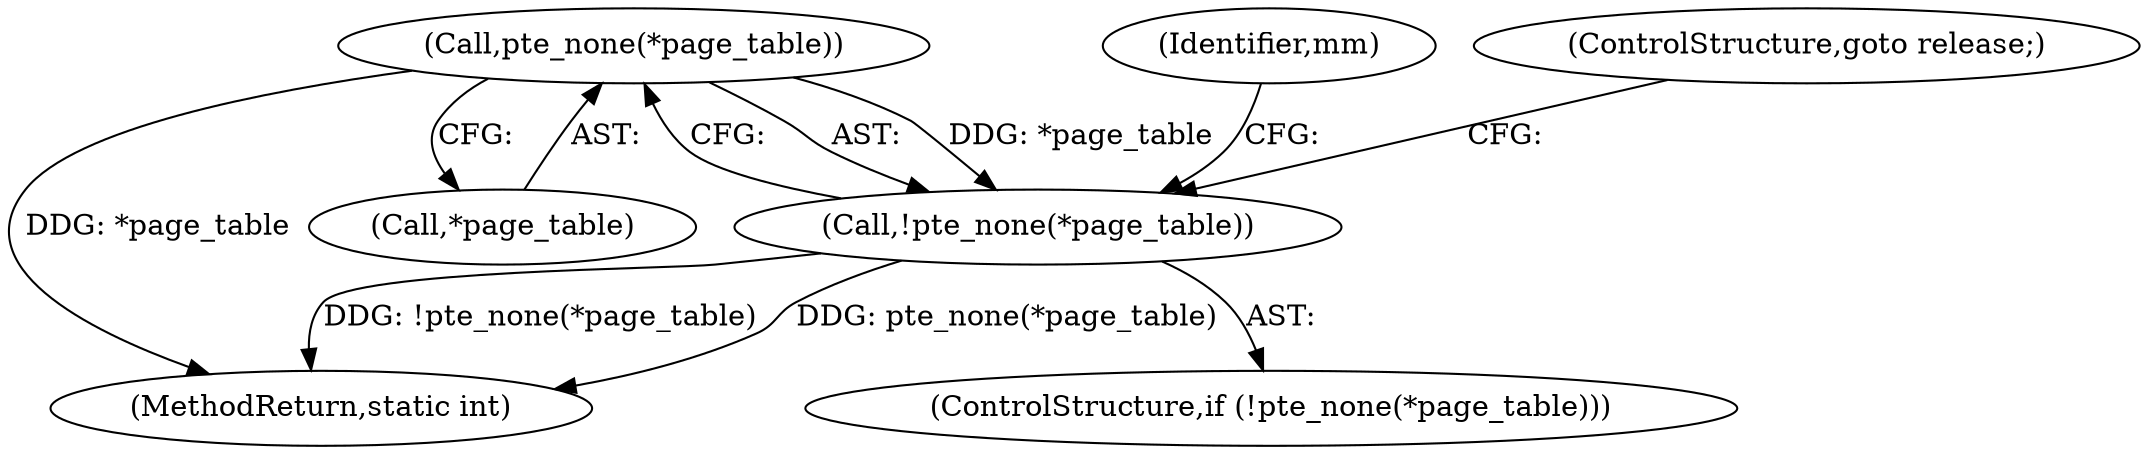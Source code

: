 digraph "0_linux_6b7339f4c31ad69c8e9c0b2859276e22cf72176d@pointer" {
"1000222" [label="(Call,pte_none(*page_table))"];
"1000221" [label="(Call,!pte_none(*page_table))"];
"1000220" [label="(ControlStructure,if (!pte_none(*page_table)))"];
"1000269" [label="(MethodReturn,static int)"];
"1000227" [label="(Identifier,mm)"];
"1000223" [label="(Call,*page_table)"];
"1000225" [label="(ControlStructure,goto release;)"];
"1000222" [label="(Call,pte_none(*page_table))"];
"1000221" [label="(Call,!pte_none(*page_table))"];
"1000222" -> "1000221"  [label="AST: "];
"1000222" -> "1000223"  [label="CFG: "];
"1000223" -> "1000222"  [label="AST: "];
"1000221" -> "1000222"  [label="CFG: "];
"1000222" -> "1000269"  [label="DDG: *page_table"];
"1000222" -> "1000221"  [label="DDG: *page_table"];
"1000221" -> "1000220"  [label="AST: "];
"1000225" -> "1000221"  [label="CFG: "];
"1000227" -> "1000221"  [label="CFG: "];
"1000221" -> "1000269"  [label="DDG: !pte_none(*page_table)"];
"1000221" -> "1000269"  [label="DDG: pte_none(*page_table)"];
}
